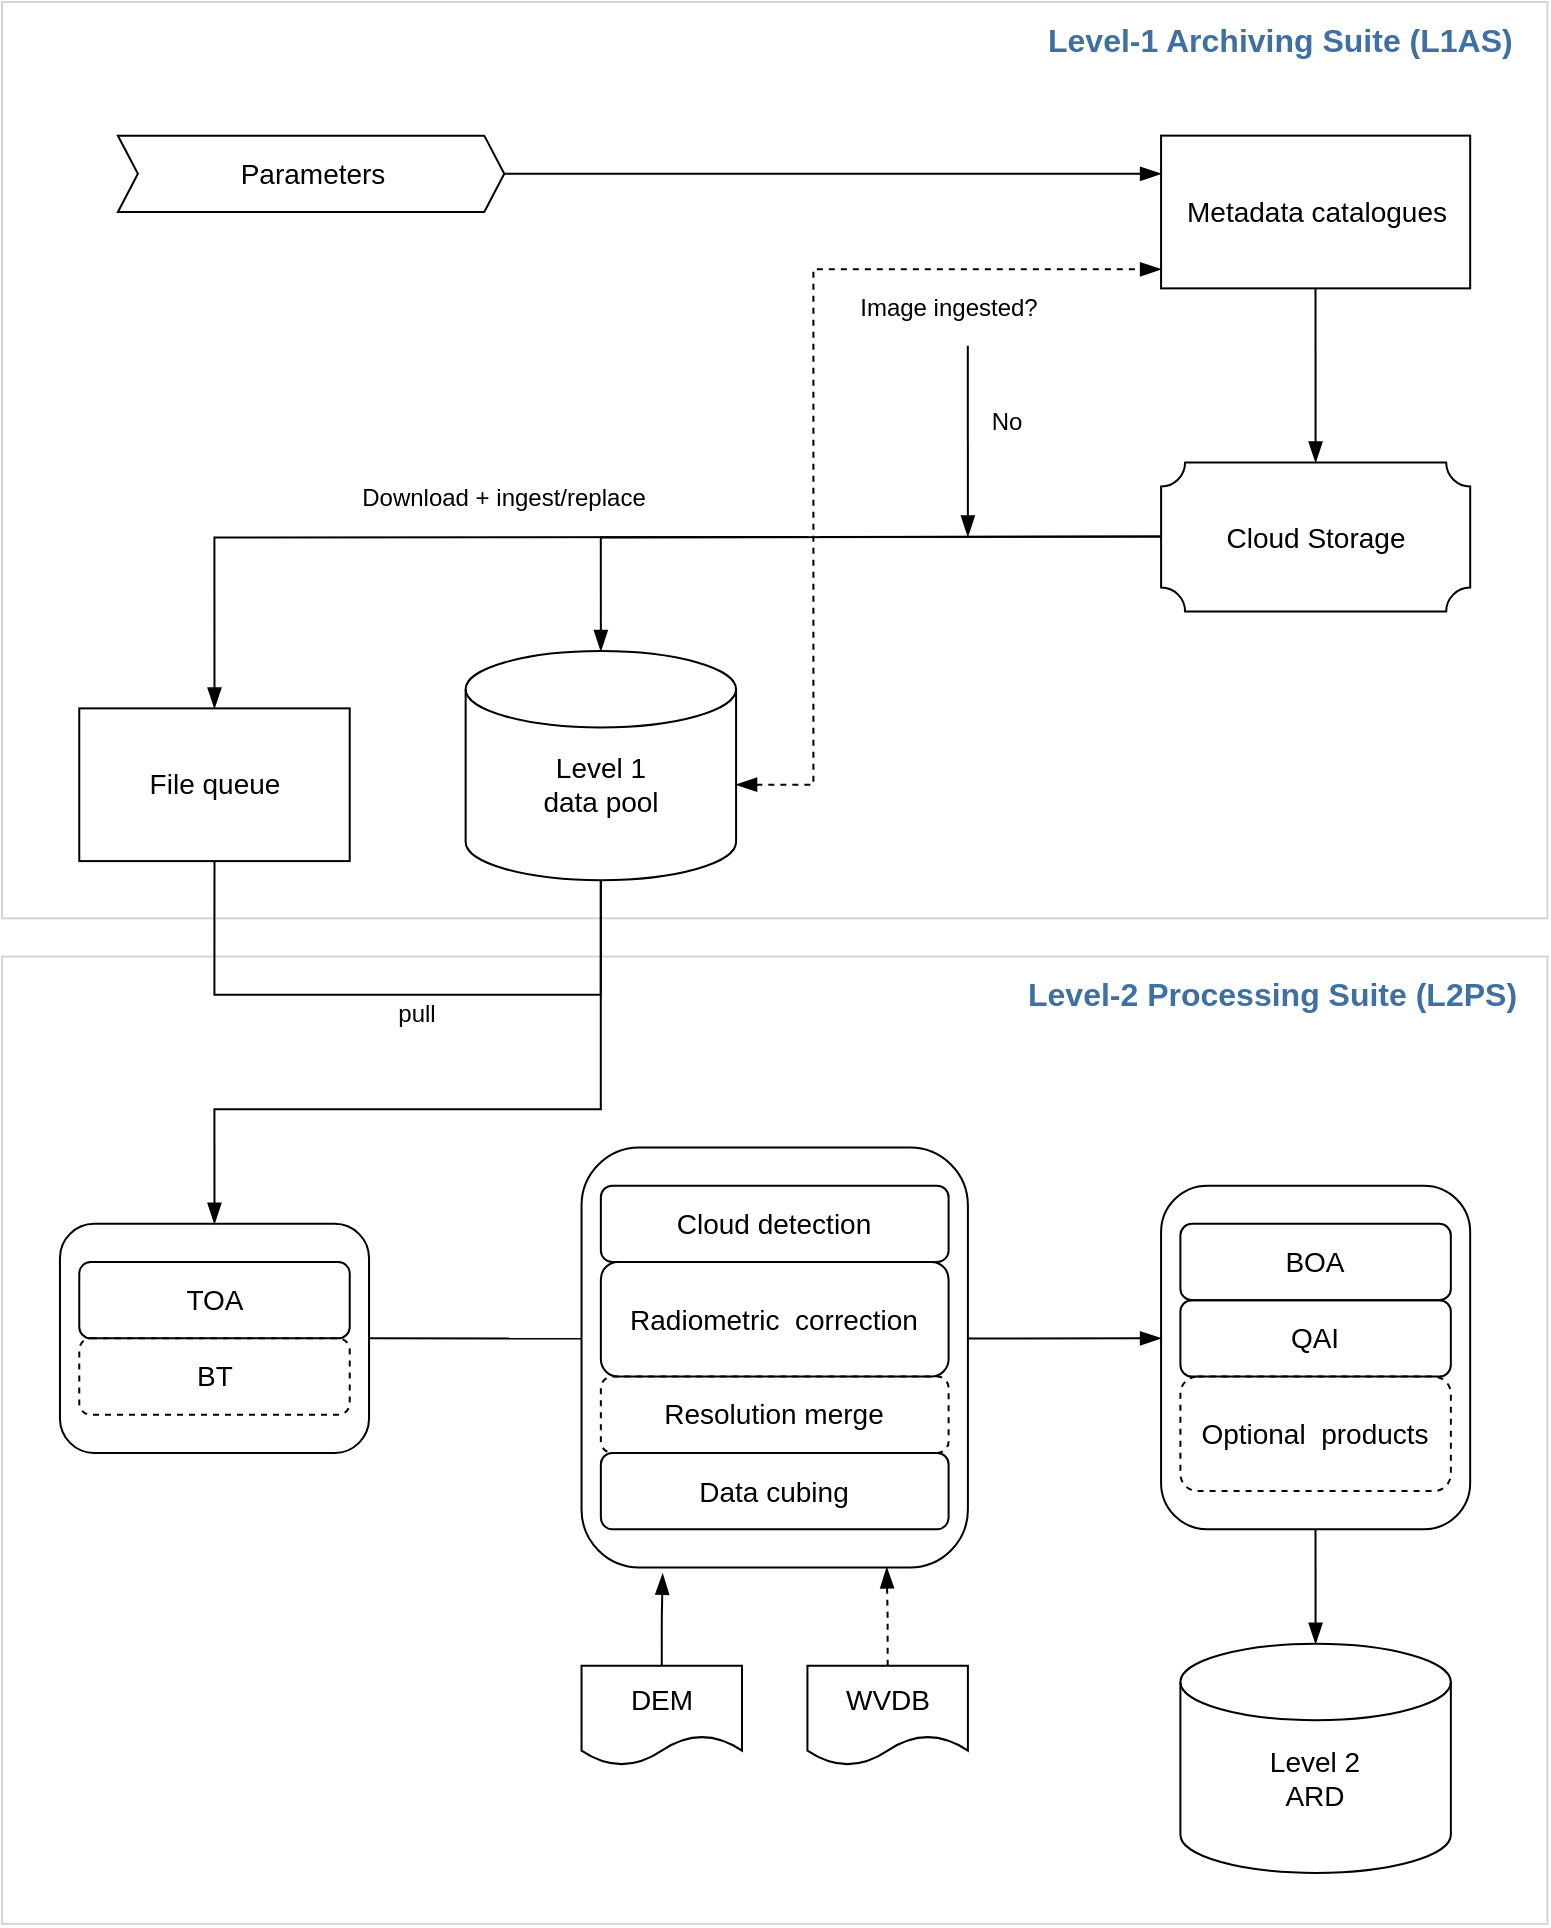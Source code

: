 <mxfile version="14.5.1" type="device"><diagram id="rmyPew23WOvFFHAFt1sf" name="Page-1"><mxGraphModel dx="1662" dy="816" grid="1" gridSize="10" guides="1" tooltips="1" connect="1" arrows="1" fold="1" page="1" pageScale="1" pageWidth="850" pageHeight="1100" math="0" shadow="0"><root><mxCell id="0"/><mxCell id="1" parent="0"/><mxCell id="renW0KPL-82yQJ50f4By-15" value="" style="rounded=0;whiteSpace=wrap;html=1;fontColor=#333333;opacity=25;fillColor=none;strokeColor=#575757;" parent="1" vertex="1"><mxGeometry x="19.998" y="517.276" width="772.725" height="483.663" as="geometry"/></mxCell><mxCell id="renW0KPL-82yQJ50f4By-36" value="" style="rounded=1;whiteSpace=wrap;html=1;" parent="1" vertex="1"><mxGeometry x="599.542" y="631.82" width="154.545" height="171.818" as="geometry"/></mxCell><mxCell id="renW0KPL-82yQJ50f4By-40" value="" style="rounded=1;whiteSpace=wrap;html=1;" parent="1" vertex="1"><mxGeometry x="309.769" y="612.729" width="193.182" height="210.0" as="geometry"/></mxCell><mxCell id="renW0KPL-82yQJ50f4By-41" value="" style="rounded=1;whiteSpace=wrap;html=1;" parent="1" vertex="1"><mxGeometry x="48.974" y="650.911" width="154.545" height="114.545" as="geometry"/></mxCell><mxCell id="renW0KPL-82yQJ50f4By-14" value="" style="rounded=0;whiteSpace=wrap;html=1;fontColor=#333333;opacity=25;fillColor=none;strokeColor=#575757;" parent="1" vertex="1"><mxGeometry x="19.996" y="40.002" width="772.727" height="458.182" as="geometry"/></mxCell><mxCell id="bnw_IWHUXGcyaUQyViOL-9" value="" style="verticalLabelPosition=bottom;verticalAlign=top;html=1;shape=mxgraph.basic.plaque;dx=6;" parent="1" vertex="1"><mxGeometry x="599.549" y="270.24" width="154.551" height="74.561" as="geometry"/></mxCell><mxCell id="bnw_IWHUXGcyaUQyViOL-12" value="&lt;font style=&quot;font-size: 14px&quot;&gt;Parameters&lt;/font&gt;" style="html=1;shadow=0;dashed=0;align=center;verticalAlign=middle;shape=mxgraph.arrows2.arrow;dy=0;dx=10;notch=10;strokeColor=#000000;strokeWidth=1;" parent="1" vertex="1"><mxGeometry x="77.951" y="106.82" width="193.182" height="38.182" as="geometry"/></mxCell><mxCell id="renW0KPL-82yQJ50f4By-3" style="edgeStyle=orthogonalEdgeStyle;rounded=0;jumpStyle=gap;orthogonalLoop=1;jettySize=auto;html=1;startArrow=none;startFill=0;endArrow=blockThin;endFill=1;endSize=8;" parent="1" source="bnw_IWHUXGcyaUQyViOL-15" target="bnw_IWHUXGcyaUQyViOL-9" edge="1"><mxGeometry x="-18.64" y="1.82" as="geometry"/></mxCell><mxCell id="bnw_IWHUXGcyaUQyViOL-15" value="&lt;font style=&quot;font-size: 14px&quot;&gt;Metadata catalogues&lt;/font&gt;" style="rounded=0;whiteSpace=wrap;html=1;strokeColor=#000000;strokeWidth=1;" parent="1" vertex="1"><mxGeometry x="599.542" y="106.82" width="154.545" height="76.364" as="geometry"/></mxCell><mxCell id="renW0KPL-82yQJ50f4By-27" style="edgeStyle=orthogonalEdgeStyle;rounded=0;jumpStyle=gap;orthogonalLoop=1;jettySize=auto;html=1;entryX=0.5;entryY=0;entryDx=0;entryDy=0;startArrow=none;startFill=0;endArrow=blockThin;endFill=1;endSize=8;" parent="1" source="bnw_IWHUXGcyaUQyViOL-16" target="renW0KPL-82yQJ50f4By-41" edge="1"><mxGeometry x="-18.64" y="1.82" as="geometry"><Array as="points"><mxPoint x="319.428" y="593.638"/><mxPoint x="126.246" y="593.638"/></Array></mxGeometry></mxCell><mxCell id="bnw_IWHUXGcyaUQyViOL-16" value="" style="strokeWidth=1;html=1;shape=mxgraph.flowchart.database;whiteSpace=wrap;" parent="1" vertex="1"><mxGeometry x="251.815" y="364.547" width="135.227" height="114.545" as="geometry"/></mxCell><mxCell id="renW0KPL-82yQJ50f4By-26" style="edgeStyle=orthogonalEdgeStyle;rounded=0;jumpStyle=gap;orthogonalLoop=1;jettySize=auto;html=1;entryX=0.5;entryY=1;entryDx=0;entryDy=0;entryPerimeter=0;startArrow=none;startFill=0;endArrow=none;endFill=0;exitX=0.5;exitY=1;exitDx=0;exitDy=0;" parent="1" source="bnw_IWHUXGcyaUQyViOL-17" target="bnw_IWHUXGcyaUQyViOL-16" edge="1"><mxGeometry x="-18.64" y="1.82" as="geometry"><Array as="points"><mxPoint x="126.246" y="536.365"/><mxPoint x="319.428" y="536.365"/></Array></mxGeometry></mxCell><mxCell id="bnw_IWHUXGcyaUQyViOL-17" value="&lt;font style=&quot;font-size: 14px&quot;&gt;File queue&lt;/font&gt;" style="rounded=0;whiteSpace=wrap;html=1;strokeColor=#000000;strokeWidth=1;" parent="1" vertex="1"><mxGeometry x="58.633" y="393.184" width="135.227" height="76.364" as="geometry"/></mxCell><mxCell id="renW0KPL-82yQJ50f4By-4" style="edgeStyle=orthogonalEdgeStyle;rounded=0;jumpStyle=gap;orthogonalLoop=1;jettySize=auto;html=1;entryX=0;entryY=0.875;entryDx=0;entryDy=0;entryPerimeter=0;startArrow=blockThin;startFill=1;endArrow=blockThin;endFill=1;dashed=1;endSize=8;startSize=8;" parent="1" source="renW0KPL-82yQJ50f4By-1" target="bnw_IWHUXGcyaUQyViOL-15" edge="1"><mxGeometry x="-18.64" y="1.82" as="geometry"><Array as="points"><mxPoint x="425.678" y="431.365"/><mxPoint x="425.678" y="173.638"/></Array></mxGeometry></mxCell><mxCell id="renW0KPL-82yQJ50f4By-1" value="&lt;font style=&quot;font-size: 14px&quot;&gt;Level 1&lt;br&gt;data pool&lt;/font&gt;" style="text;html=1;strokeColor=none;fillColor=none;align=center;verticalAlign=middle;whiteSpace=wrap;rounded=0;" parent="1" vertex="1"><mxGeometry x="251.815" y="402.729" width="135.227" height="57.273" as="geometry"/></mxCell><mxCell id="renW0KPL-82yQJ50f4By-6" style="edgeStyle=orthogonalEdgeStyle;rounded=0;jumpStyle=none;orthogonalLoop=1;jettySize=auto;html=1;entryX=0.5;entryY=0;entryDx=0;entryDy=0;entryPerimeter=0;startArrow=none;startFill=0;endArrow=blockThin;endFill=1;endSize=8;" parent="1" target="bnw_IWHUXGcyaUQyViOL-16" edge="1"><mxGeometry x="-18.64" y="1.82" as="geometry"><mxPoint x="599.542" y="307.275" as="sourcePoint"/></mxGeometry></mxCell><mxCell id="renW0KPL-82yQJ50f4By-7" style="edgeStyle=orthogonalEdgeStyle;rounded=0;jumpStyle=gap;orthogonalLoop=1;jettySize=auto;html=1;startArrow=none;startFill=0;endArrow=blockThin;endFill=1;entryX=0.5;entryY=0;entryDx=0;entryDy=0;endSize=8;" parent="1" target="bnw_IWHUXGcyaUQyViOL-17" edge="1"><mxGeometry x="-18.64" y="1.82" as="geometry"><mxPoint x="116.587" y="383.638" as="targetPoint"/><mxPoint x="599.542" y="307.275" as="sourcePoint"/></mxGeometry></mxCell><mxCell id="renW0KPL-82yQJ50f4By-5" value="&lt;font style=&quot;font-size: 14px&quot;&gt;Cloud Storage&lt;/font&gt;" style="text;html=1;strokeColor=none;fillColor=none;align=center;verticalAlign=middle;whiteSpace=wrap;rounded=0;" parent="1" vertex="1"><mxGeometry x="618.86" y="270.24" width="115.913" height="74.561" as="geometry"/></mxCell><mxCell id="renW0KPL-82yQJ50f4By-8" value="&lt;font style=&quot;font-size: 12px&quot;&gt;Image ingested?&lt;/font&gt;" style="text;html=1;strokeColor=none;fillColor=none;align=center;verticalAlign=middle;whiteSpace=wrap;rounded=0;" parent="1" vertex="1"><mxGeometry x="425.678" y="173.638" width="135.227" height="38.182" as="geometry"/></mxCell><mxCell id="renW0KPL-82yQJ50f4By-9" value="" style="endArrow=blockThin;html=1;exitX=0.571;exitY=1;exitDx=0;exitDy=0;exitPerimeter=0;endFill=1;endSize=8;" parent="1" source="renW0KPL-82yQJ50f4By-8" edge="1"><mxGeometry x="-18.64" y="1.82" width="50" height="50" as="geometry"><mxPoint x="367.724" y="173.638" as="sourcePoint"/><mxPoint x="502.951" y="307.275" as="targetPoint"/></mxGeometry></mxCell><mxCell id="renW0KPL-82yQJ50f4By-10" value="&lt;font style=&quot;font-size: 12px&quot;&gt;No&lt;/font&gt;" style="text;html=1;strokeColor=none;fillColor=none;align=center;verticalAlign=middle;whiteSpace=wrap;rounded=0;" parent="1" vertex="1"><mxGeometry x="502.951" y="230.911" width="38.636" height="38.182" as="geometry"/></mxCell><mxCell id="renW0KPL-82yQJ50f4By-11" value="&lt;font style=&quot;font-size: 12px&quot;&gt;Download + ingest/replace&lt;/font&gt;" style="text;html=1;strokeColor=none;fillColor=none;align=center;verticalAlign=middle;whiteSpace=wrap;rounded=0;" parent="1" vertex="1"><mxGeometry x="135.905" y="269.093" width="270.455" height="38.182" as="geometry"/></mxCell><mxCell id="renW0KPL-82yQJ50f4By-17" value="&lt;b&gt;&lt;font color=&quot;#4070a1&quot; style=&quot;font-size: 16px&quot;&gt;Level-1 Archiving Suite (L1AS)&lt;/font&gt;&lt;/b&gt;" style="text;html=1;strokeColor=none;fillColor=none;align=left;verticalAlign=middle;whiteSpace=wrap;rounded=0;" parent="1" vertex="1"><mxGeometry x="541.36" y="40" width="251.36" height="38.18" as="geometry"/></mxCell><mxCell id="renW0KPL-82yQJ50f4By-18" value="&lt;b&gt;&lt;font color=&quot;#4070a1&quot; style=&quot;font-size: 16px&quot;&gt;Level-2 Processing Suite (L2PS)&lt;/font&gt;&lt;/b&gt;" style="text;html=1;strokeColor=none;fillColor=none;align=left;verticalAlign=middle;whiteSpace=wrap;rounded=0;" parent="1" vertex="1"><mxGeometry x="531.36" y="517.27" width="261.36" height="38.18" as="geometry"/></mxCell><mxCell id="renW0KPL-82yQJ50f4By-19" value="&lt;font style=&quot;font-size: 14px&quot;&gt;TOA&lt;/font&gt;" style="rounded=1;whiteSpace=wrap;html=1;fillColor=none;" parent="1" vertex="1"><mxGeometry x="58.633" y="670.002" width="135.227" height="38.182" as="geometry"/></mxCell><mxCell id="renW0KPL-82yQJ50f4By-20" value="&lt;font style=&quot;font-size: 14px&quot;&gt;BT&lt;/font&gt;" style="rounded=1;whiteSpace=wrap;html=1;fillColor=none;dashed=1;" parent="1" vertex="1"><mxGeometry x="58.633" y="708.184" width="135.227" height="38.182" as="geometry"/></mxCell><mxCell id="renW0KPL-82yQJ50f4By-22" value="&lt;font style=&quot;font-size: 14px&quot;&gt;Cloud detection&lt;/font&gt;" style="rounded=1;whiteSpace=wrap;html=1;fillColor=none;" parent="1" vertex="1"><mxGeometry x="319.428" y="631.82" width="173.864" height="38.182" as="geometry"/></mxCell><mxCell id="renW0KPL-82yQJ50f4By-23" value="&lt;font style=&quot;font-size: 14px&quot;&gt;Resolution merge&lt;/font&gt;" style="rounded=1;whiteSpace=wrap;html=1;fillColor=none;dashed=1;" parent="1" vertex="1"><mxGeometry x="319.428" y="727.275" width="173.864" height="38.182" as="geometry"/></mxCell><mxCell id="renW0KPL-82yQJ50f4By-24" value="&lt;font style=&quot;font-size: 14px&quot;&gt;Radiometric&amp;nbsp; correction&lt;/font&gt;" style="rounded=1;whiteSpace=wrap;html=1;fillColor=none;" parent="1" vertex="1"><mxGeometry x="319.428" y="670.002" width="173.864" height="57.273" as="geometry"/></mxCell><mxCell id="renW0KPL-82yQJ50f4By-25" value="&lt;font style=&quot;font-size: 14px&quot;&gt;Data cubing&lt;/font&gt;" style="rounded=1;whiteSpace=wrap;html=1;fillColor=none;" parent="1" vertex="1"><mxGeometry x="319.428" y="765.456" width="173.864" height="38.182" as="geometry"/></mxCell><mxCell id="renW0KPL-82yQJ50f4By-28" value="&lt;font style=&quot;font-size: 12px&quot;&gt;pull&lt;/font&gt;" style="text;html=1;strokeColor=none;fillColor=none;align=center;verticalAlign=middle;whiteSpace=wrap;rounded=0;" parent="1" vertex="1"><mxGeometry x="184.201" y="536.365" width="86.932" height="19.091" as="geometry"/></mxCell><mxCell id="renW0KPL-82yQJ50f4By-29" value="&lt;font style=&quot;font-size: 14px&quot;&gt;BOA&lt;/font&gt;" style="rounded=1;whiteSpace=wrap;html=1;fillColor=none;" parent="1" vertex="1"><mxGeometry x="609.201" y="650.911" width="135.227" height="38.182" as="geometry"/></mxCell><mxCell id="renW0KPL-82yQJ50f4By-31" value="&lt;font style=&quot;font-size: 14px&quot;&gt;QAI&lt;/font&gt;" style="rounded=1;whiteSpace=wrap;html=1;fillColor=none;" parent="1" vertex="1"><mxGeometry x="609.201" y="689.093" width="135.227" height="38.182" as="geometry"/></mxCell><mxCell id="renW0KPL-82yQJ50f4By-32" value="&lt;font style=&quot;font-size: 14px&quot;&gt;Optional&amp;nbsp; products&lt;/font&gt;" style="rounded=1;whiteSpace=wrap;html=1;fillColor=none;dashed=1;" parent="1" vertex="1"><mxGeometry x="609.201" y="727.275" width="135.227" height="57.273" as="geometry"/></mxCell><mxCell id="renW0KPL-82yQJ50f4By-33" value="" style="strokeWidth=1;html=1;shape=mxgraph.flowchart.database;whiteSpace=wrap;" parent="1" vertex="1"><mxGeometry x="609.201" y="860.911" width="135.227" height="114.545" as="geometry"/></mxCell><mxCell id="renW0KPL-82yQJ50f4By-34" value="&lt;font style=&quot;font-size: 14px&quot;&gt;Level 2&lt;br&gt;ARD&lt;br&gt;&lt;/font&gt;" style="text;html=1;strokeColor=none;fillColor=none;align=center;verticalAlign=middle;whiteSpace=wrap;rounded=0;" parent="1" vertex="1"><mxGeometry x="609.201" y="899.093" width="135.227" height="57.273" as="geometry"/></mxCell><mxCell id="renW0KPL-82yQJ50f4By-37" style="edgeStyle=orthogonalEdgeStyle;rounded=0;jumpStyle=gap;orthogonalLoop=1;jettySize=auto;html=1;entryX=0.5;entryY=0;entryDx=0;entryDy=0;entryPerimeter=0;startArrow=none;startFill=0;endArrow=blockThin;endFill=1;endSize=8;" parent="1" source="renW0KPL-82yQJ50f4By-36" target="renW0KPL-82yQJ50f4By-33" edge="1"><mxGeometry x="-18.64" y="1.82" as="geometry"/></mxCell><mxCell id="renW0KPL-82yQJ50f4By-43" style="edgeStyle=orthogonalEdgeStyle;rounded=0;jumpStyle=gap;orthogonalLoop=1;jettySize=auto;html=1;entryX=0;entryY=0.444;entryDx=0;entryDy=0;startArrow=none;startFill=0;endArrow=blockThin;endFill=1;exitX=1.001;exitY=0.455;exitDx=0;exitDy=0;exitPerimeter=0;entryPerimeter=0;endSize=8;" parent="1" source="renW0KPL-82yQJ50f4By-40" target="renW0KPL-82yQJ50f4By-36" edge="1"><mxGeometry x="-18.64" y="1.82" as="geometry"><Array as="points"><mxPoint x="551.246" y="708.184"/><mxPoint x="599.542" y="708.184"/></Array></mxGeometry></mxCell><mxCell id="renW0KPL-82yQJ50f4By-2" style="edgeStyle=orthogonalEdgeStyle;rounded=0;jumpStyle=gap;orthogonalLoop=1;jettySize=auto;html=1;startArrow=none;startFill=0;endArrow=blockThin;endFill=1;endSize=8;" parent="1" source="bnw_IWHUXGcyaUQyViOL-12" target="bnw_IWHUXGcyaUQyViOL-15" edge="1"><mxGeometry x="-18.64" y="1.82" as="geometry"><Array as="points"><mxPoint x="522.269" y="125.911"/><mxPoint x="522.269" y="125.911"/></Array></mxGeometry></mxCell><mxCell id="renW0KPL-82yQJ50f4By-42" style="edgeStyle=orthogonalEdgeStyle;rounded=0;jumpStyle=gap;orthogonalLoop=1;jettySize=auto;html=1;entryX=-0.001;entryY=0.455;entryDx=0;entryDy=0;entryPerimeter=0;startArrow=none;startFill=0;endArrow=none;endFill=0;" parent="1" source="renW0KPL-82yQJ50f4By-41" target="renW0KPL-82yQJ50f4By-40" edge="1"><mxGeometry x="-18.64" y="1.82" as="geometry"/></mxCell><mxCell id="t-_BXmpm10E2kd8TtNqj-3" style="edgeStyle=orthogonalEdgeStyle;rounded=0;orthogonalLoop=1;jettySize=auto;html=1;exitX=0.5;exitY=0;exitDx=0;exitDy=0;entryX=0.21;entryY=1.015;entryDx=0;entryDy=0;entryPerimeter=0;endArrow=blockThin;endFill=1;endSize=8;" parent="1" source="t-_BXmpm10E2kd8TtNqj-1" target="renW0KPL-82yQJ50f4By-40" edge="1"><mxGeometry relative="1" as="geometry"/></mxCell><mxCell id="t-_BXmpm10E2kd8TtNqj-1" value="&lt;font style=&quot;font-size: 14px&quot;&gt;DEM&lt;/font&gt;" style="shape=document;whiteSpace=wrap;html=1;boundedLbl=1;" parent="1" vertex="1"><mxGeometry x="309.77" y="871.82" width="80.23" height="50" as="geometry"/></mxCell><mxCell id="t-_BXmpm10E2kd8TtNqj-4" style="edgeStyle=orthogonalEdgeStyle;rounded=0;orthogonalLoop=1;jettySize=auto;html=1;exitX=0.5;exitY=0;exitDx=0;exitDy=0;entryX=0.79;entryY=1;entryDx=0;entryDy=0;entryPerimeter=0;endArrow=blockThin;endFill=1;endSize=8;dashed=1;" parent="1" source="t-_BXmpm10E2kd8TtNqj-2" target="renW0KPL-82yQJ50f4By-40" edge="1"><mxGeometry relative="1" as="geometry"/></mxCell><mxCell id="t-_BXmpm10E2kd8TtNqj-2" value="&lt;font style=&quot;font-size: 14px&quot;&gt;WVDB&lt;/font&gt;" style="shape=document;whiteSpace=wrap;html=1;boundedLbl=1;" parent="1" vertex="1"><mxGeometry x="422.72" y="871.82" width="80.23" height="50" as="geometry"/></mxCell></root></mxGraphModel></diagram></mxfile>